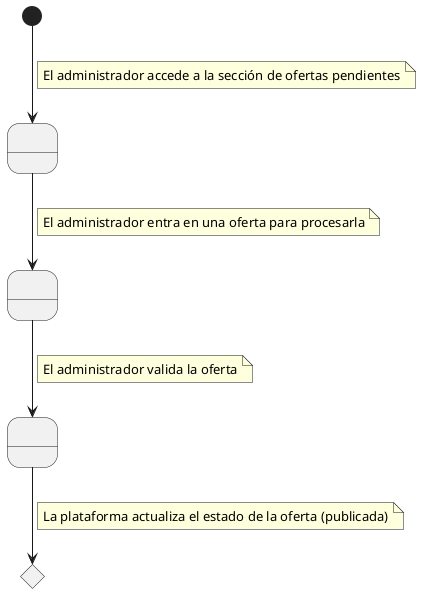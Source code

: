 @startuml
state " " as Estado1
state " " as Estado2
state " " as Estado3

state Condicion1 <<choice>>

[*] --> Estado1
    note on link
        El administrador accede a la sección de ofertas pendientes
    end note
Estado1 --> Estado2
    note on link
        El administrador entra en una oferta para procesarla
    end note
Estado2 --> Estado3
    note on link
        El administrador valida la oferta
    end note
Estado3 --> Condicion1
    note on link
        La plataforma actualiza el estado de la oferta (publicada)
    end note
@enduml